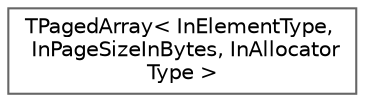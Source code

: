 digraph "Graphical Class Hierarchy"
{
 // INTERACTIVE_SVG=YES
 // LATEX_PDF_SIZE
  bgcolor="transparent";
  edge [fontname=Helvetica,fontsize=10,labelfontname=Helvetica,labelfontsize=10];
  node [fontname=Helvetica,fontsize=10,shape=box,height=0.2,width=0.4];
  rankdir="LR";
  Node0 [id="Node000000",label="TPagedArray\< InElementType,\l InPageSizeInBytes, InAllocator\lType \>",height=0.2,width=0.4,color="grey40", fillcolor="white", style="filled",URL="$d7/d79/classTPagedArray.html",tooltip="Fixed size block allocated container class."];
}
